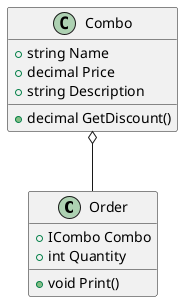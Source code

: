 @startuml

class Order {
    + ICombo Combo
    + int Quantity

    + void Print()
}

class Combo {
    + string Name
    + decimal Price
    + string Description
    
    + decimal GetDiscount()
}

Combo o-- Order

@enduml